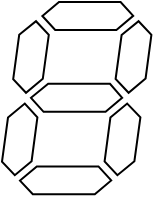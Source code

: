 <mxfile>
    <diagram id="Yp-ViVtBDAhMEWTZbXII" name="Page-1">
        <mxGraphModel dx="411" dy="477" grid="1" gridSize="10" guides="1" tooltips="1" connect="1" arrows="1" fold="1" page="1" pageScale="1" pageWidth="850" pageHeight="1100" math="0" shadow="0">
            <root>
                <mxCell id="0"/>
                <mxCell id="1" parent="0"/>
                <mxCell id="2" value="" style="verticalLabelPosition=bottom;shadow=0;dashed=0;align=center;html=1;verticalAlign=top;shape=mxgraph.electrical.opto_electronics.7_segment_display;pointerEvents=1;" vertex="1" parent="1">
                    <mxGeometry x="200" y="160" width="74.7" height="96.1" as="geometry"/>
                </mxCell>
            </root>
        </mxGraphModel>
    </diagram>
</mxfile>